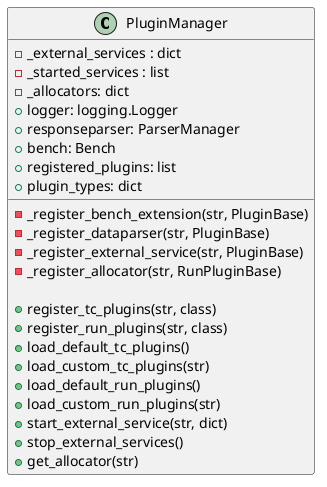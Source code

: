@startuml

class PluginManager{
-_external_services : dict
-_started_services : list
-_allocators: dict
+logger: logging.Logger
+responseparser: ParserManager
+bench: Bench
+registered_plugins: list
+plugin_types: dict

-_register_bench_extension(str, PluginBase)
-_register_dataparser(str, PluginBase)
-_register_external_service(str, PluginBase)
-_register_allocator(str, RunPluginBase)

+register_tc_plugins(str, class)
+register_run_plugins(str, class)
+load_default_tc_plugins()
+load_custom_tc_plugins(str)
+load_default_run_plugins()
+load_custom_run_plugins(str)
+start_external_service(str, dict)
+stop_external_services()
+get_allocator(str)

}
@enduml